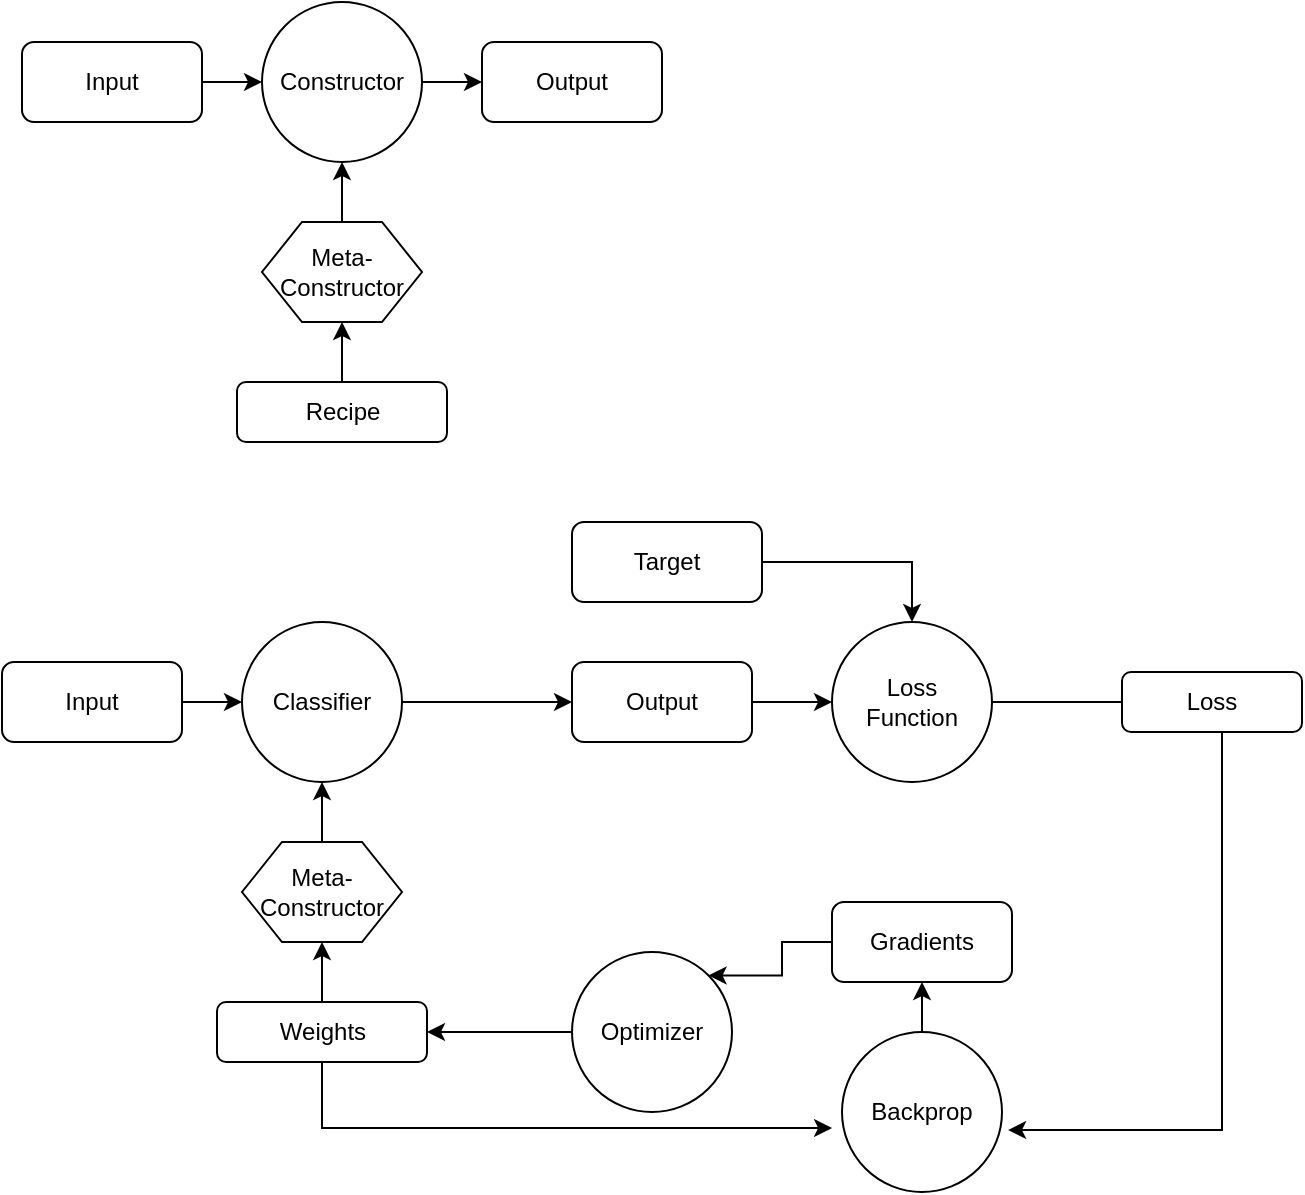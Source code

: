 <mxfile version="10.4.1" type="github"><diagram id="EH3q_I5VO5kLDm7wiEzv" name="Page-1"><mxGraphModel dx="744" dy="514" grid="1" gridSize="10" guides="1" tooltips="1" connect="1" arrows="1" fold="1" page="1" pageScale="1" pageWidth="850" pageHeight="1100" math="0" shadow="0"><root><mxCell id="0"/><mxCell id="1" parent="0"/><mxCell id="wZl6jn2vmcpA2rUIMJ_Z-9" value="" style="edgeStyle=orthogonalEdgeStyle;rounded=0;orthogonalLoop=1;jettySize=auto;html=1;" edge="1" parent="1" source="wZl6jn2vmcpA2rUIMJ_Z-1" target="wZl6jn2vmcpA2rUIMJ_Z-7"><mxGeometry relative="1" as="geometry"/></mxCell><mxCell id="wZl6jn2vmcpA2rUIMJ_Z-1" value="Constructor" style="ellipse;whiteSpace=wrap;html=1;aspect=fixed;" vertex="1" parent="1"><mxGeometry x="210" y="80" width="80" height="80" as="geometry"/></mxCell><mxCell id="wZl6jn2vmcpA2rUIMJ_Z-5" value="" style="edgeStyle=orthogonalEdgeStyle;rounded=0;orthogonalLoop=1;jettySize=auto;html=1;" edge="1" parent="1" source="wZl6jn2vmcpA2rUIMJ_Z-2" target="wZl6jn2vmcpA2rUIMJ_Z-3"><mxGeometry relative="1" as="geometry"/></mxCell><mxCell id="wZl6jn2vmcpA2rUIMJ_Z-2" value="Recipe" style="rounded=1;whiteSpace=wrap;html=1;" vertex="1" parent="1"><mxGeometry x="197.5" y="270" width="105" height="30" as="geometry"/></mxCell><mxCell id="wZl6jn2vmcpA2rUIMJ_Z-4" value="" style="edgeStyle=orthogonalEdgeStyle;rounded=0;orthogonalLoop=1;jettySize=auto;html=1;" edge="1" parent="1" source="wZl6jn2vmcpA2rUIMJ_Z-3" target="wZl6jn2vmcpA2rUIMJ_Z-1"><mxGeometry relative="1" as="geometry"/></mxCell><mxCell id="wZl6jn2vmcpA2rUIMJ_Z-3" value="Meta-Constructor" style="shape=hexagon;perimeter=hexagonPerimeter2;whiteSpace=wrap;html=1;" vertex="1" parent="1"><mxGeometry x="210" y="190" width="80" height="50" as="geometry"/></mxCell><mxCell id="wZl6jn2vmcpA2rUIMJ_Z-8" value="" style="edgeStyle=orthogonalEdgeStyle;rounded=0;orthogonalLoop=1;jettySize=auto;html=1;" edge="1" parent="1" source="wZl6jn2vmcpA2rUIMJ_Z-6" target="wZl6jn2vmcpA2rUIMJ_Z-1"><mxGeometry relative="1" as="geometry"/></mxCell><mxCell id="wZl6jn2vmcpA2rUIMJ_Z-6" value="Input" style="rounded=1;whiteSpace=wrap;html=1;" vertex="1" parent="1"><mxGeometry x="90" y="100" width="90" height="40" as="geometry"/></mxCell><mxCell id="wZl6jn2vmcpA2rUIMJ_Z-7" value="Output" style="rounded=1;whiteSpace=wrap;html=1;" vertex="1" parent="1"><mxGeometry x="320" y="100" width="90" height="40" as="geometry"/></mxCell><mxCell id="wZl6jn2vmcpA2rUIMJ_Z-10" value="" style="edgeStyle=orthogonalEdgeStyle;rounded=0;orthogonalLoop=1;jettySize=auto;html=1;" edge="1" parent="1" source="wZl6jn2vmcpA2rUIMJ_Z-11" target="wZl6jn2vmcpA2rUIMJ_Z-18"><mxGeometry relative="1" as="geometry"/></mxCell><mxCell id="wZl6jn2vmcpA2rUIMJ_Z-11" value="Classifier" style="ellipse;whiteSpace=wrap;html=1;aspect=fixed;" vertex="1" parent="1"><mxGeometry x="200" y="390" width="80" height="80" as="geometry"/></mxCell><mxCell id="wZl6jn2vmcpA2rUIMJ_Z-12" value="" style="edgeStyle=orthogonalEdgeStyle;rounded=0;orthogonalLoop=1;jettySize=auto;html=1;" edge="1" parent="1" source="wZl6jn2vmcpA2rUIMJ_Z-13" target="wZl6jn2vmcpA2rUIMJ_Z-15"><mxGeometry relative="1" as="geometry"/></mxCell><mxCell id="wZl6jn2vmcpA2rUIMJ_Z-24" value="" style="edgeStyle=orthogonalEdgeStyle;rounded=0;orthogonalLoop=1;jettySize=auto;html=1;entryX=-0.062;entryY=0.6;entryDx=0;entryDy=0;entryPerimeter=0;" edge="1" parent="1" source="wZl6jn2vmcpA2rUIMJ_Z-13" target="wZl6jn2vmcpA2rUIMJ_Z-20"><mxGeometry relative="1" as="geometry"><mxPoint x="240" y="690" as="targetPoint"/><Array as="points"><mxPoint x="240" y="643"/></Array></mxGeometry></mxCell><mxCell id="wZl6jn2vmcpA2rUIMJ_Z-13" value="Weights" style="rounded=1;whiteSpace=wrap;html=1;" vertex="1" parent="1"><mxGeometry x="187.5" y="580" width="105" height="30" as="geometry"/></mxCell><mxCell id="wZl6jn2vmcpA2rUIMJ_Z-14" value="" style="edgeStyle=orthogonalEdgeStyle;rounded=0;orthogonalLoop=1;jettySize=auto;html=1;" edge="1" parent="1" source="wZl6jn2vmcpA2rUIMJ_Z-15" target="wZl6jn2vmcpA2rUIMJ_Z-11"><mxGeometry relative="1" as="geometry"/></mxCell><mxCell id="wZl6jn2vmcpA2rUIMJ_Z-15" value="Meta-Constructor" style="shape=hexagon;perimeter=hexagonPerimeter2;whiteSpace=wrap;html=1;" vertex="1" parent="1"><mxGeometry x="200" y="500" width="80" height="50" as="geometry"/></mxCell><mxCell id="wZl6jn2vmcpA2rUIMJ_Z-16" value="" style="edgeStyle=orthogonalEdgeStyle;rounded=0;orthogonalLoop=1;jettySize=auto;html=1;" edge="1" parent="1" source="wZl6jn2vmcpA2rUIMJ_Z-17" target="wZl6jn2vmcpA2rUIMJ_Z-11"><mxGeometry relative="1" as="geometry"/></mxCell><mxCell id="wZl6jn2vmcpA2rUIMJ_Z-17" value="Input" style="rounded=1;whiteSpace=wrap;html=1;" vertex="1" parent="1"><mxGeometry x="80" y="410" width="90" height="40" as="geometry"/></mxCell><mxCell id="wZl6jn2vmcpA2rUIMJ_Z-35" value="" style="edgeStyle=orthogonalEdgeStyle;rounded=0;orthogonalLoop=1;jettySize=auto;html=1;" edge="1" parent="1" source="wZl6jn2vmcpA2rUIMJ_Z-18" target="wZl6jn2vmcpA2rUIMJ_Z-19"><mxGeometry relative="1" as="geometry"/></mxCell><mxCell id="wZl6jn2vmcpA2rUIMJ_Z-18" value="Output" style="rounded=1;whiteSpace=wrap;html=1;" vertex="1" parent="1"><mxGeometry x="365" y="410" width="90" height="40" as="geometry"/></mxCell><mxCell id="wZl6jn2vmcpA2rUIMJ_Z-46" value="" style="edgeStyle=orthogonalEdgeStyle;rounded=0;orthogonalLoop=1;jettySize=auto;html=1;entryX=0.5;entryY=0;entryDx=0;entryDy=0;" edge="1" parent="1" source="wZl6jn2vmcpA2rUIMJ_Z-43" target="wZl6jn2vmcpA2rUIMJ_Z-19"><mxGeometry relative="1" as="geometry"><mxPoint x="540" y="360" as="targetPoint"/></mxGeometry></mxCell><mxCell id="wZl6jn2vmcpA2rUIMJ_Z-43" value="Target" style="rounded=1;whiteSpace=wrap;html=1;" vertex="1" parent="1"><mxGeometry x="365" y="340" width="95" height="40" as="geometry"/></mxCell><mxCell id="wZl6jn2vmcpA2rUIMJ_Z-31" value="" style="edgeStyle=orthogonalEdgeStyle;rounded=0;orthogonalLoop=1;jettySize=auto;html=1;" edge="1" parent="1" source="wZl6jn2vmcpA2rUIMJ_Z-19"><mxGeometry relative="1" as="geometry"><mxPoint x="650" y="430" as="targetPoint"/></mxGeometry></mxCell><mxCell id="wZl6jn2vmcpA2rUIMJ_Z-19" value="Loss&lt;br&gt;Function&lt;br&gt;" style="ellipse;whiteSpace=wrap;html=1;aspect=fixed;" vertex="1" parent="1"><mxGeometry x="495" y="390" width="80" height="80" as="geometry"/></mxCell><mxCell id="wZl6jn2vmcpA2rUIMJ_Z-42" value="" style="edgeStyle=orthogonalEdgeStyle;rounded=0;orthogonalLoop=1;jettySize=auto;html=1;entryX=0.5;entryY=1;entryDx=0;entryDy=0;" edge="1" parent="1" source="wZl6jn2vmcpA2rUIMJ_Z-20" target="wZl6jn2vmcpA2rUIMJ_Z-27"><mxGeometry relative="1" as="geometry"><mxPoint x="540" y="515" as="targetPoint"/></mxGeometry></mxCell><mxCell id="wZl6jn2vmcpA2rUIMJ_Z-20" value="Backprop&lt;br&gt;" style="ellipse;whiteSpace=wrap;html=1;aspect=fixed;" vertex="1" parent="1"><mxGeometry x="500" y="595" width="80" height="80" as="geometry"/></mxCell><mxCell id="wZl6jn2vmcpA2rUIMJ_Z-22" value="" style="edgeStyle=orthogonalEdgeStyle;rounded=0;orthogonalLoop=1;jettySize=auto;html=1;" edge="1" parent="1" source="wZl6jn2vmcpA2rUIMJ_Z-21" target="wZl6jn2vmcpA2rUIMJ_Z-13"><mxGeometry relative="1" as="geometry"/></mxCell><mxCell id="wZl6jn2vmcpA2rUIMJ_Z-21" value="Optimizer&lt;br&gt;" style="ellipse;whiteSpace=wrap;html=1;aspect=fixed;" vertex="1" parent="1"><mxGeometry x="365" y="555" width="80" height="80" as="geometry"/></mxCell><mxCell id="wZl6jn2vmcpA2rUIMJ_Z-29" value="" style="edgeStyle=orthogonalEdgeStyle;rounded=0;orthogonalLoop=1;jettySize=auto;html=1;entryX=1;entryY=0;entryDx=0;entryDy=0;" edge="1" parent="1" source="wZl6jn2vmcpA2rUIMJ_Z-27" target="wZl6jn2vmcpA2rUIMJ_Z-21"><mxGeometry relative="1" as="geometry"><mxPoint x="440" y="550" as="targetPoint"/></mxGeometry></mxCell><mxCell id="wZl6jn2vmcpA2rUIMJ_Z-27" value="Gradients" style="rounded=1;whiteSpace=wrap;html=1;" vertex="1" parent="1"><mxGeometry x="495" y="530" width="90" height="40" as="geometry"/></mxCell><mxCell id="wZl6jn2vmcpA2rUIMJ_Z-34" value="" style="edgeStyle=orthogonalEdgeStyle;rounded=0;orthogonalLoop=1;jettySize=auto;html=1;entryX=1.038;entryY=0.613;entryDx=0;entryDy=0;entryPerimeter=0;" edge="1" parent="1" source="wZl6jn2vmcpA2rUIMJ_Z-32" target="wZl6jn2vmcpA2rUIMJ_Z-20"><mxGeometry relative="1" as="geometry"><mxPoint x="695" y="525" as="targetPoint"/><Array as="points"><mxPoint x="690" y="644"/></Array></mxGeometry></mxCell><mxCell id="wZl6jn2vmcpA2rUIMJ_Z-32" value="Loss" style="rounded=1;whiteSpace=wrap;html=1;" vertex="1" parent="1"><mxGeometry x="640" y="415" width="90" height="30" as="geometry"/></mxCell></root></mxGraphModel></diagram></mxfile>